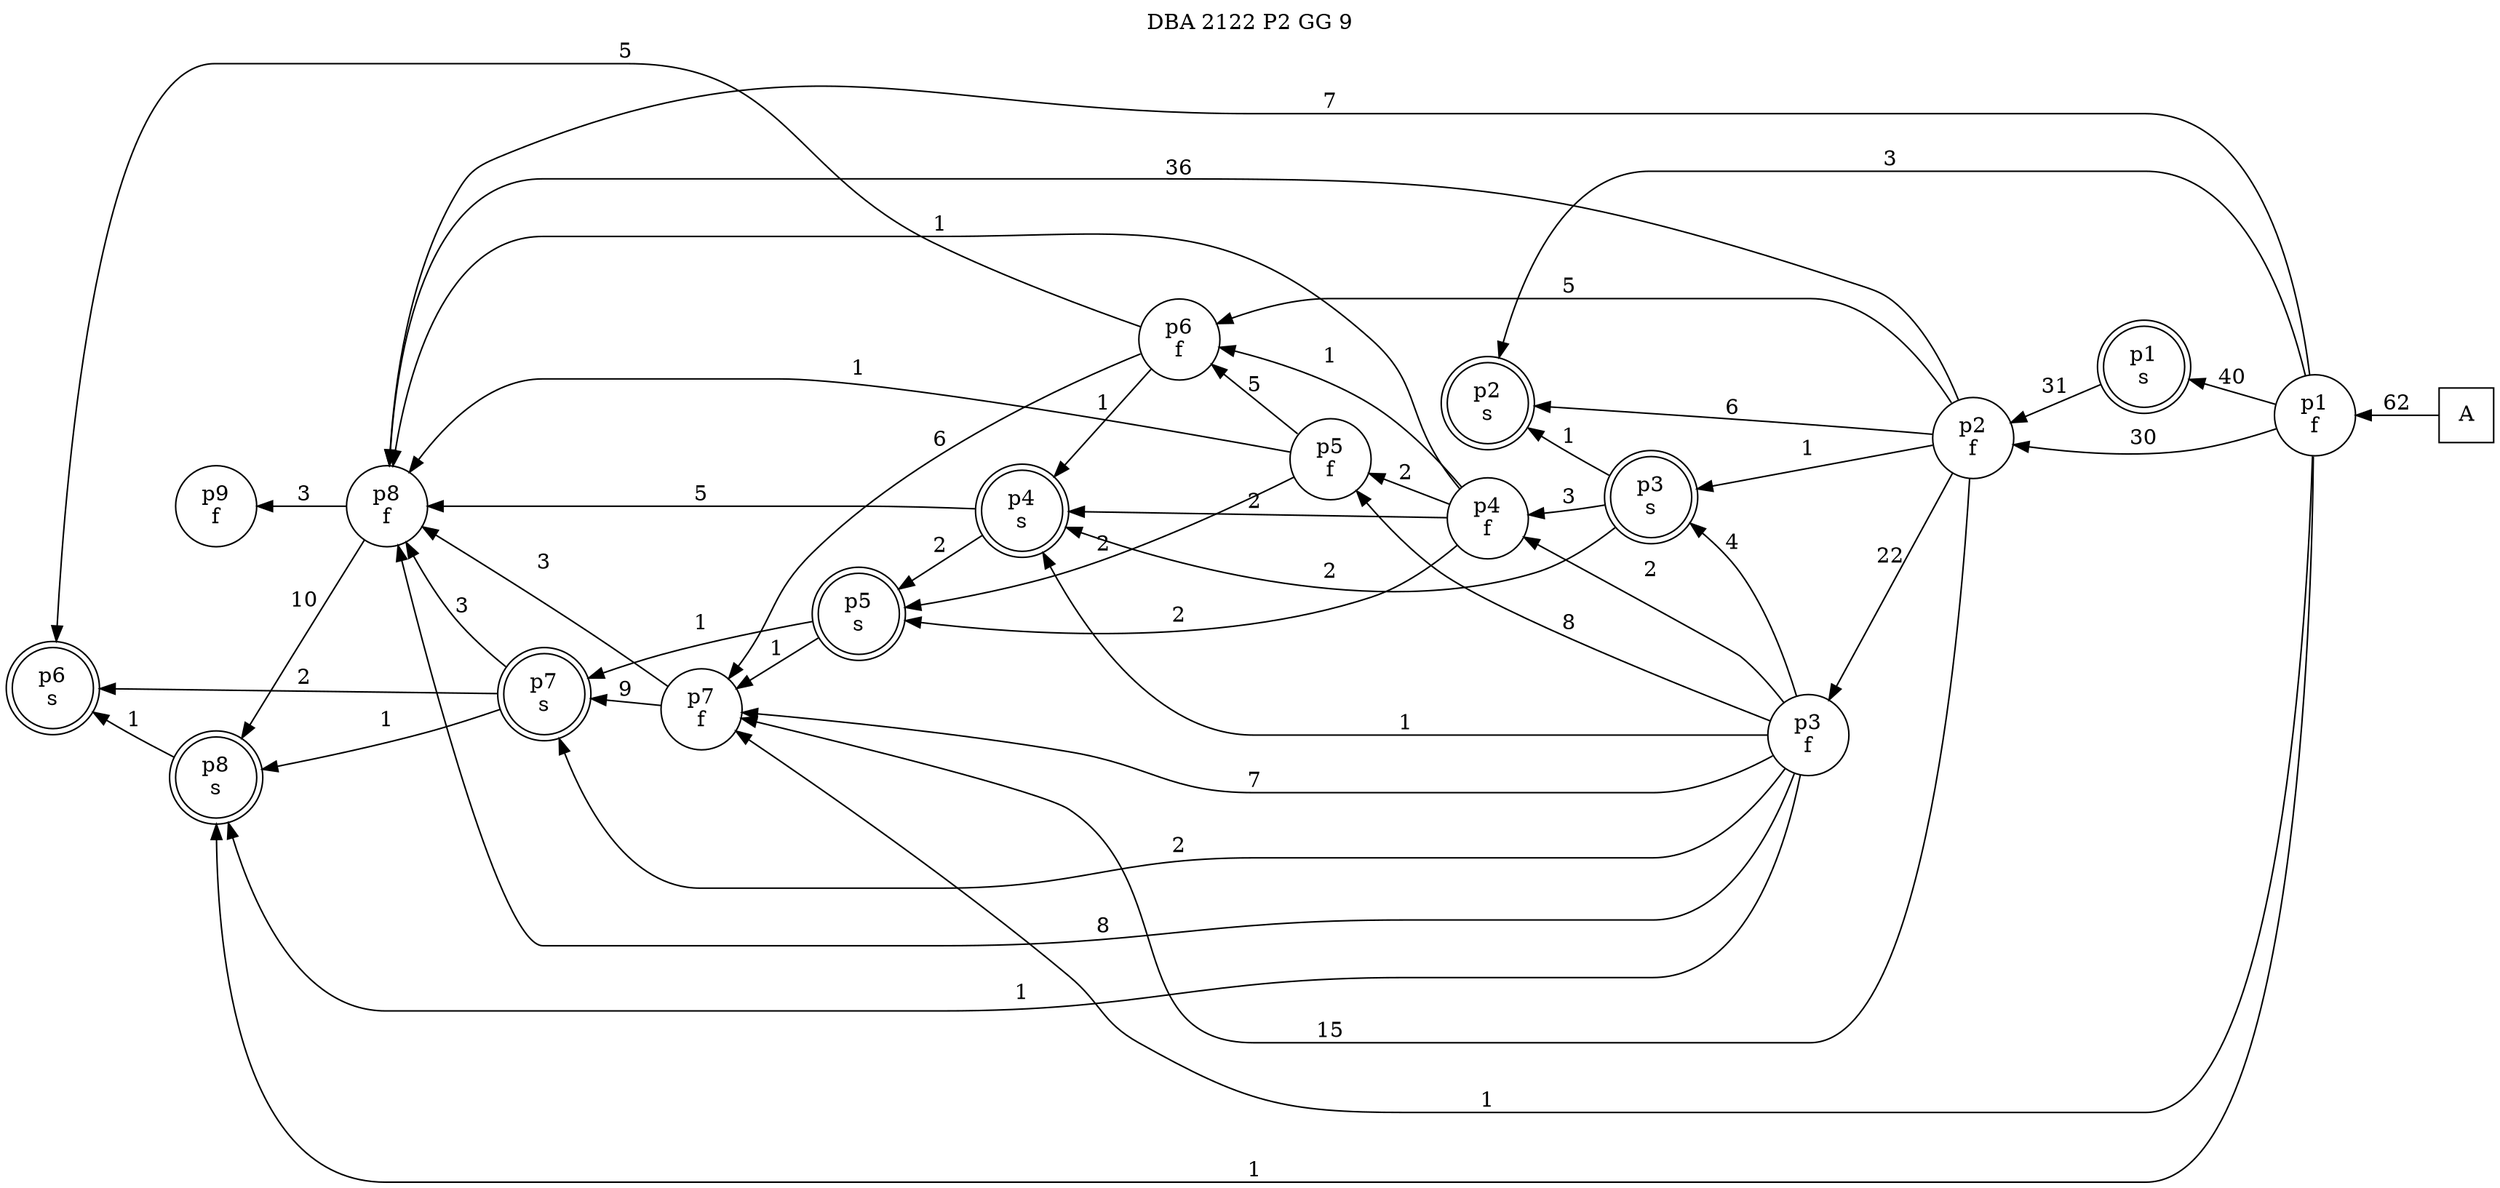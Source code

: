digraph DBA_2122_P2_GG_9_GOOD {
labelloc="tl"
label= " DBA 2122 P2 GG 9 "
rankdir="RL";
"A" [shape="square" label="A"]
"p1_f" [shape="circle" label="p1
f"]
"p1_s" [shape="doublecircle" label="p1
s"]
"p2_f" [shape="circle" label="p2
f"]
"p3_f" [shape="circle" label="p3
f"]
"p3_s" [shape="doublecircle" label="p3
s"]
"p2_s" [shape="doublecircle" label="p2
s"]
"p4_f" [shape="circle" label="p4
f"]
"p5_f" [shape="circle" label="p5
f"]
"p5_s" [shape="doublecircle" label="p5
s"]
"p4_s" [shape="doublecircle" label="p4
s"]
"p6_f" [shape="circle" label="p6
f"]
"p6_s" [shape="doublecircle" label="p6
s"]
"p7_f" [shape="circle" label="p7
f"]
"p8_f" [shape="circle" label="p8
f"]
"p7_s" [shape="doublecircle" label="p7
s"]
"p8_s" [shape="doublecircle" label="p8
s"]
"p9_f" [shape="circle" label="p9
f"]
"A" -> "p1_f" [ label=62]
"p1_f" -> "p1_s" [ label=40]
"p1_f" -> "p2_f" [ label=30]
"p1_f" -> "p2_s" [ label=3]
"p1_f" -> "p7_f" [ label=1]
"p1_f" -> "p8_f" [ label=7]
"p1_f" -> "p8_s" [ label=1]
"p1_s" -> "p2_f" [ label=31]
"p2_f" -> "p3_f" [ label=22]
"p2_f" -> "p3_s" [ label=1]
"p2_f" -> "p2_s" [ label=6]
"p2_f" -> "p6_f" [ label=5]
"p2_f" -> "p7_f" [ label=15]
"p2_f" -> "p8_f" [ label=36]
"p3_f" -> "p3_s" [ label=4]
"p3_f" -> "p4_f" [ label=2]
"p3_f" -> "p5_f" [ label=8]
"p3_f" -> "p4_s" [ label=1]
"p3_f" -> "p7_f" [ label=7]
"p3_f" -> "p8_f" [ label=8]
"p3_f" -> "p7_s" [ label=2]
"p3_f" -> "p8_s" [ label=1]
"p3_s" -> "p2_s" [ label=1]
"p3_s" -> "p4_f" [ label=3]
"p3_s" -> "p4_s" [ label=2]
"p4_f" -> "p5_f" [ label=2]
"p4_f" -> "p5_s" [ label=2]
"p4_f" -> "p4_s" [ label=2]
"p4_f" -> "p6_f" [ label=1]
"p4_f" -> "p8_f" [ label=1]
"p5_f" -> "p5_s" [ label=2]
"p5_f" -> "p6_f" [ label=5]
"p5_f" -> "p8_f" [ label=1]
"p5_s" -> "p7_f" [ label=1]
"p5_s" -> "p7_s" [ label=1]
"p4_s" -> "p5_s" [ label=2]
"p4_s" -> "p8_f" [ label=5]
"p6_f" -> "p4_s" [ label=1]
"p6_f" -> "p6_s" [ label=5]
"p6_f" -> "p7_f" [ label=6]
"p7_f" -> "p8_f" [ label=3]
"p7_f" -> "p7_s" [ label=9]
"p8_f" -> "p8_s" [ label=10]
"p8_f" -> "p9_f" [ label=3]
"p7_s" -> "p6_s" [ label=2]
"p7_s" -> "p8_f" [ label=3]
"p7_s" -> "p8_s" [ label=1]
"p8_s" -> "p6_s" [ label=1]
}
